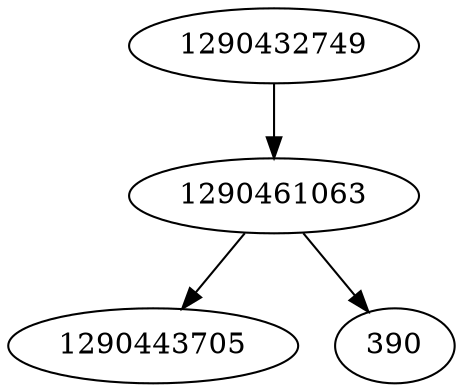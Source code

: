 strict digraph  {
1290443705;
1290432749;
390;
1290461063;
1290432749 -> 1290461063;
1290461063 -> 1290443705;
1290461063 -> 390;
}
